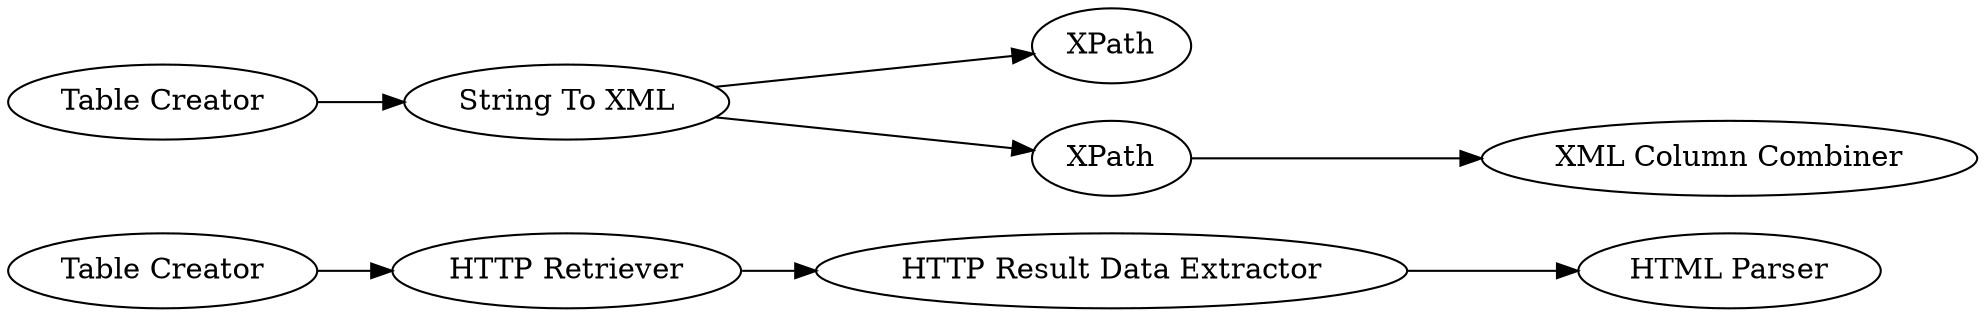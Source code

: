 digraph {
	"355524882537237347_16" [label="Table Creator"]
	"355524882537237347_17" [label="HTTP Retriever"]
	"355524882537237347_20" [label="String To XML"]
	"355524882537237347_21" [label=XPath]
	"355524882537237347_3" [label=XPath]
	"355524882537237347_18" [label="HTTP Result Data Extractor"]
	"355524882537237347_22" [label="XML Column Combiner"]
	"355524882537237347_19" [label="HTML Parser"]
	"355524882537237347_1" [label="Table Creator"]
	"355524882537237347_3" -> "355524882537237347_22"
	"355524882537237347_16" -> "355524882537237347_17"
	"355524882537237347_1" -> "355524882537237347_20"
	"355524882537237347_18" -> "355524882537237347_19"
	"355524882537237347_20" -> "355524882537237347_21"
	"355524882537237347_17" -> "355524882537237347_18"
	"355524882537237347_20" -> "355524882537237347_3"
	rankdir=LR
}
